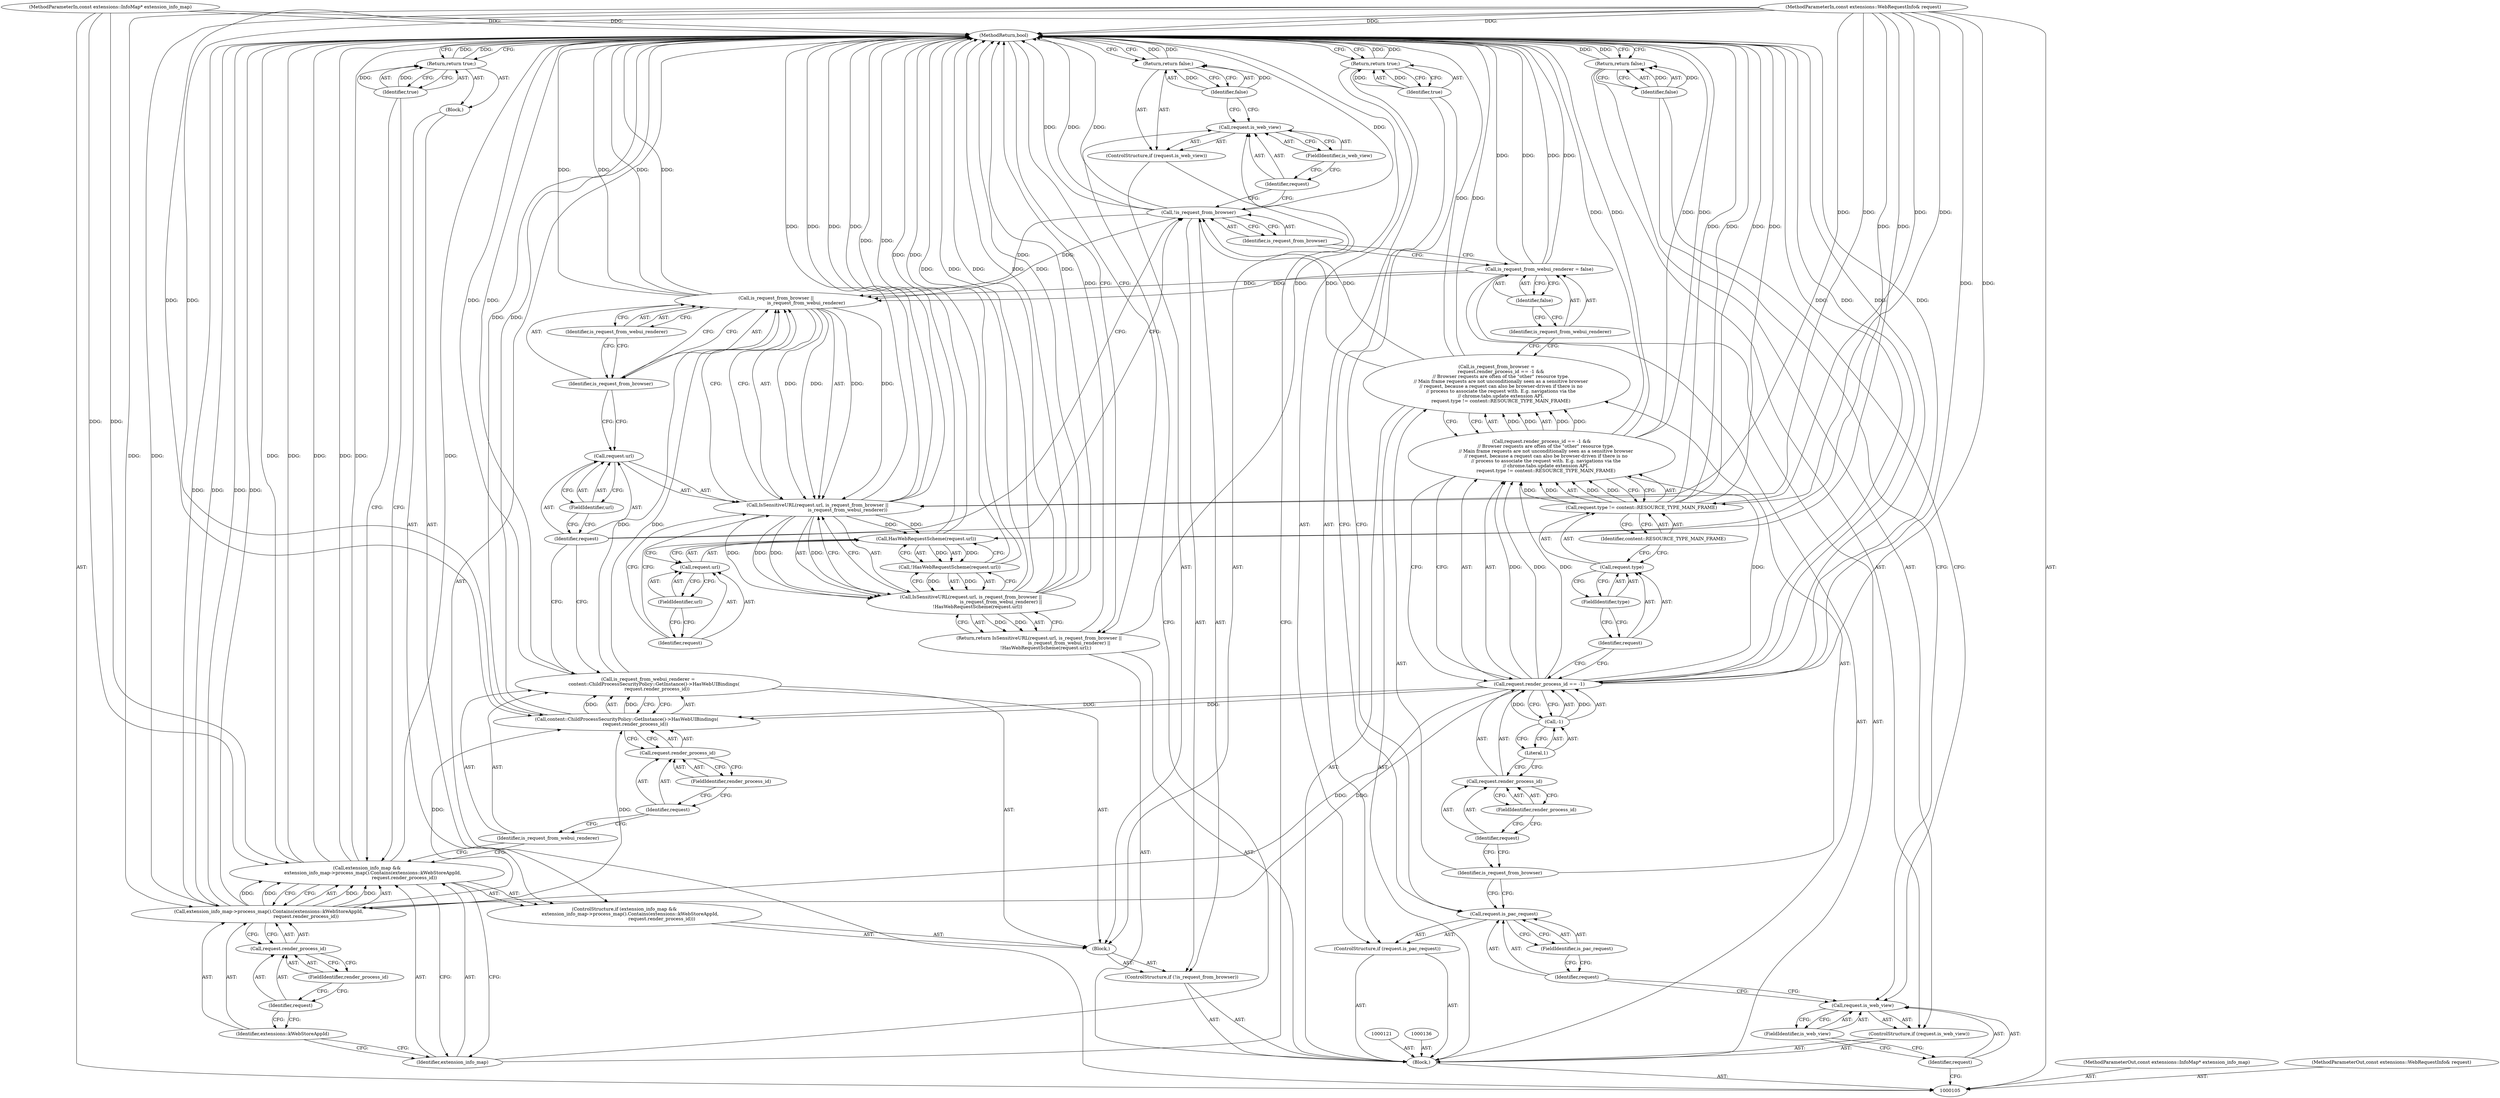 digraph "0_Chrome_2649de11c562aa96d336c06136a1a20c01711be0_2" {
"1000181" [label="(MethodReturn,bool)"];
"1000122" [label="(Call,is_request_from_browser =\n      request.render_process_id == -1 &&\n      // Browser requests are often of the \"other\" resource type.\n      // Main frame requests are not unconditionally seen as a sensitive browser\n      // request, because a request can also be browser-driven if there is no\n      // process to associate the request with. E.g. navigations via the\n      // chrome.tabs.update extension API.\n      request.type != content::RESOURCE_TYPE_MAIN_FRAME)"];
"1000123" [label="(Identifier,is_request_from_browser)"];
"1000128" [label="(FieldIdentifier,render_process_id)"];
"1000129" [label="(Call,-1)"];
"1000130" [label="(Literal,1)"];
"1000124" [label="(Call,request.render_process_id == -1 &&\n      // Browser requests are often of the \"other\" resource type.\n      // Main frame requests are not unconditionally seen as a sensitive browser\n      // request, because a request can also be browser-driven if there is no\n      // process to associate the request with. E.g. navigations via the\n      // chrome.tabs.update extension API.\n      request.type != content::RESOURCE_TYPE_MAIN_FRAME)"];
"1000125" [label="(Call,request.render_process_id == -1)"];
"1000126" [label="(Call,request.render_process_id)"];
"1000127" [label="(Identifier,request)"];
"1000134" [label="(FieldIdentifier,type)"];
"1000135" [label="(Identifier,content::RESOURCE_TYPE_MAIN_FRAME)"];
"1000131" [label="(Call,request.type != content::RESOURCE_TYPE_MAIN_FRAME)"];
"1000132" [label="(Call,request.type)"];
"1000133" [label="(Identifier,request)"];
"1000139" [label="(Identifier,false)"];
"1000137" [label="(Call,is_request_from_webui_renderer = false)"];
"1000138" [label="(Identifier,is_request_from_webui_renderer)"];
"1000140" [label="(ControlStructure,if (!is_request_from_browser))"];
"1000143" [label="(Block,)"];
"1000141" [label="(Call,!is_request_from_browser)"];
"1000142" [label="(Identifier,is_request_from_browser)"];
"1000106" [label="(MethodParameterIn,const extensions::InfoMap* extension_info_map)"];
"1000245" [label="(MethodParameterOut,const extensions::InfoMap* extension_info_map)"];
"1000147" [label="(FieldIdentifier,is_web_view)"];
"1000144" [label="(ControlStructure,if (request.is_web_view))"];
"1000145" [label="(Call,request.is_web_view)"];
"1000146" [label="(Identifier,request)"];
"1000149" [label="(Identifier,false)"];
"1000148" [label="(Return,return false;)"];
"1000150" [label="(ControlStructure,if (extension_info_map &&\n        extension_info_map->process_map().Contains(extensions::kWebStoreAppId,\n                                                   request.render_process_id)))"];
"1000151" [label="(Call,extension_info_map &&\n        extension_info_map->process_map().Contains(extensions::kWebStoreAppId,\n                                                   request.render_process_id))"];
"1000152" [label="(Identifier,extension_info_map)"];
"1000154" [label="(Identifier,extensions::kWebStoreAppId)"];
"1000153" [label="(Call,extension_info_map->process_map().Contains(extensions::kWebStoreAppId,\n                                                   request.render_process_id))"];
"1000155" [label="(Call,request.render_process_id)"];
"1000156" [label="(Identifier,request)"];
"1000157" [label="(FieldIdentifier,render_process_id)"];
"1000158" [label="(Block,)"];
"1000160" [label="(Identifier,true)"];
"1000159" [label="(Return,return true;)"];
"1000161" [label="(Call,is_request_from_webui_renderer =\n        content::ChildProcessSecurityPolicy::GetInstance()->HasWebUIBindings(\n            request.render_process_id))"];
"1000162" [label="(Identifier,is_request_from_webui_renderer)"];
"1000107" [label="(MethodParameterIn,const extensions::WebRequestInfo& request)"];
"1000246" [label="(MethodParameterOut,const extensions::WebRequestInfo& request)"];
"1000108" [label="(Block,)"];
"1000163" [label="(Call,content::ChildProcessSecurityPolicy::GetInstance()->HasWebUIBindings(\n            request.render_process_id))"];
"1000164" [label="(Call,request.render_process_id)"];
"1000165" [label="(Identifier,request)"];
"1000166" [label="(FieldIdentifier,render_process_id)"];
"1000167" [label="(Return,return IsSensitiveURL(request.url, is_request_from_browser ||\n                                         is_request_from_webui_renderer) ||\n         !HasWebRequestScheme(request.url);)"];
"1000170" [label="(Call,request.url)"];
"1000171" [label="(Identifier,request)"];
"1000172" [label="(FieldIdentifier,url)"];
"1000173" [label="(Call,is_request_from_browser ||\n                                         is_request_from_webui_renderer)"];
"1000174" [label="(Identifier,is_request_from_browser)"];
"1000168" [label="(Call,IsSensitiveURL(request.url, is_request_from_browser ||\n                                         is_request_from_webui_renderer) ||\n         !HasWebRequestScheme(request.url))"];
"1000169" [label="(Call,IsSensitiveURL(request.url, is_request_from_browser ||\n                                         is_request_from_webui_renderer))"];
"1000175" [label="(Identifier,is_request_from_webui_renderer)"];
"1000177" [label="(Call,HasWebRequestScheme(request.url))"];
"1000178" [label="(Call,request.url)"];
"1000179" [label="(Identifier,request)"];
"1000180" [label="(FieldIdentifier,url)"];
"1000176" [label="(Call,!HasWebRequestScheme(request.url))"];
"1000112" [label="(FieldIdentifier,is_web_view)"];
"1000109" [label="(ControlStructure,if (request.is_web_view))"];
"1000110" [label="(Call,request.is_web_view)"];
"1000111" [label="(Identifier,request)"];
"1000114" [label="(Identifier,false)"];
"1000113" [label="(Return,return false;)"];
"1000118" [label="(FieldIdentifier,is_pac_request)"];
"1000115" [label="(ControlStructure,if (request.is_pac_request))"];
"1000116" [label="(Call,request.is_pac_request)"];
"1000117" [label="(Identifier,request)"];
"1000120" [label="(Identifier,true)"];
"1000119" [label="(Return,return true;)"];
"1000181" -> "1000105"  [label="AST: "];
"1000181" -> "1000113"  [label="CFG: "];
"1000181" -> "1000119"  [label="CFG: "];
"1000181" -> "1000148"  [label="CFG: "];
"1000181" -> "1000159"  [label="CFG: "];
"1000181" -> "1000167"  [label="CFG: "];
"1000177" -> "1000181"  [label="DDG: "];
"1000141" -> "1000181"  [label="DDG: "];
"1000141" -> "1000181"  [label="DDG: "];
"1000124" -> "1000181"  [label="DDG: "];
"1000124" -> "1000181"  [label="DDG: "];
"1000168" -> "1000181"  [label="DDG: "];
"1000168" -> "1000181"  [label="DDG: "];
"1000168" -> "1000181"  [label="DDG: "];
"1000151" -> "1000181"  [label="DDG: "];
"1000151" -> "1000181"  [label="DDG: "];
"1000151" -> "1000181"  [label="DDG: "];
"1000153" -> "1000181"  [label="DDG: "];
"1000153" -> "1000181"  [label="DDG: "];
"1000137" -> "1000181"  [label="DDG: "];
"1000137" -> "1000181"  [label="DDG: "];
"1000161" -> "1000181"  [label="DDG: "];
"1000163" -> "1000181"  [label="DDG: "];
"1000125" -> "1000181"  [label="DDG: "];
"1000125" -> "1000181"  [label="DDG: "];
"1000107" -> "1000181"  [label="DDG: "];
"1000131" -> "1000181"  [label="DDG: "];
"1000131" -> "1000181"  [label="DDG: "];
"1000169" -> "1000181"  [label="DDG: "];
"1000169" -> "1000181"  [label="DDG: "];
"1000176" -> "1000181"  [label="DDG: "];
"1000173" -> "1000181"  [label="DDG: "];
"1000173" -> "1000181"  [label="DDG: "];
"1000106" -> "1000181"  [label="DDG: "];
"1000122" -> "1000181"  [label="DDG: "];
"1000119" -> "1000181"  [label="DDG: "];
"1000148" -> "1000181"  [label="DDG: "];
"1000159" -> "1000181"  [label="DDG: "];
"1000113" -> "1000181"  [label="DDG: "];
"1000167" -> "1000181"  [label="DDG: "];
"1000122" -> "1000108"  [label="AST: "];
"1000122" -> "1000124"  [label="CFG: "];
"1000123" -> "1000122"  [label="AST: "];
"1000124" -> "1000122"  [label="AST: "];
"1000138" -> "1000122"  [label="CFG: "];
"1000122" -> "1000181"  [label="DDG: "];
"1000124" -> "1000122"  [label="DDG: "];
"1000124" -> "1000122"  [label="DDG: "];
"1000122" -> "1000141"  [label="DDG: "];
"1000123" -> "1000122"  [label="AST: "];
"1000123" -> "1000116"  [label="CFG: "];
"1000127" -> "1000123"  [label="CFG: "];
"1000128" -> "1000126"  [label="AST: "];
"1000128" -> "1000127"  [label="CFG: "];
"1000126" -> "1000128"  [label="CFG: "];
"1000129" -> "1000125"  [label="AST: "];
"1000129" -> "1000130"  [label="CFG: "];
"1000130" -> "1000129"  [label="AST: "];
"1000125" -> "1000129"  [label="CFG: "];
"1000129" -> "1000125"  [label="DDG: "];
"1000130" -> "1000129"  [label="AST: "];
"1000130" -> "1000126"  [label="CFG: "];
"1000129" -> "1000130"  [label="CFG: "];
"1000124" -> "1000122"  [label="AST: "];
"1000124" -> "1000125"  [label="CFG: "];
"1000124" -> "1000131"  [label="CFG: "];
"1000125" -> "1000124"  [label="AST: "];
"1000131" -> "1000124"  [label="AST: "];
"1000122" -> "1000124"  [label="CFG: "];
"1000124" -> "1000181"  [label="DDG: "];
"1000124" -> "1000181"  [label="DDG: "];
"1000124" -> "1000122"  [label="DDG: "];
"1000124" -> "1000122"  [label="DDG: "];
"1000125" -> "1000124"  [label="DDG: "];
"1000125" -> "1000124"  [label="DDG: "];
"1000131" -> "1000124"  [label="DDG: "];
"1000131" -> "1000124"  [label="DDG: "];
"1000125" -> "1000124"  [label="AST: "];
"1000125" -> "1000129"  [label="CFG: "];
"1000126" -> "1000125"  [label="AST: "];
"1000129" -> "1000125"  [label="AST: "];
"1000133" -> "1000125"  [label="CFG: "];
"1000124" -> "1000125"  [label="CFG: "];
"1000125" -> "1000181"  [label="DDG: "];
"1000125" -> "1000181"  [label="DDG: "];
"1000125" -> "1000124"  [label="DDG: "];
"1000125" -> "1000124"  [label="DDG: "];
"1000107" -> "1000125"  [label="DDG: "];
"1000129" -> "1000125"  [label="DDG: "];
"1000125" -> "1000153"  [label="DDG: "];
"1000125" -> "1000163"  [label="DDG: "];
"1000126" -> "1000125"  [label="AST: "];
"1000126" -> "1000128"  [label="CFG: "];
"1000127" -> "1000126"  [label="AST: "];
"1000128" -> "1000126"  [label="AST: "];
"1000130" -> "1000126"  [label="CFG: "];
"1000127" -> "1000126"  [label="AST: "];
"1000127" -> "1000123"  [label="CFG: "];
"1000128" -> "1000127"  [label="CFG: "];
"1000134" -> "1000132"  [label="AST: "];
"1000134" -> "1000133"  [label="CFG: "];
"1000132" -> "1000134"  [label="CFG: "];
"1000135" -> "1000131"  [label="AST: "];
"1000135" -> "1000132"  [label="CFG: "];
"1000131" -> "1000135"  [label="CFG: "];
"1000131" -> "1000124"  [label="AST: "];
"1000131" -> "1000135"  [label="CFG: "];
"1000132" -> "1000131"  [label="AST: "];
"1000135" -> "1000131"  [label="AST: "];
"1000124" -> "1000131"  [label="CFG: "];
"1000131" -> "1000181"  [label="DDG: "];
"1000131" -> "1000181"  [label="DDG: "];
"1000131" -> "1000124"  [label="DDG: "];
"1000131" -> "1000124"  [label="DDG: "];
"1000107" -> "1000131"  [label="DDG: "];
"1000132" -> "1000131"  [label="AST: "];
"1000132" -> "1000134"  [label="CFG: "];
"1000133" -> "1000132"  [label="AST: "];
"1000134" -> "1000132"  [label="AST: "];
"1000135" -> "1000132"  [label="CFG: "];
"1000133" -> "1000132"  [label="AST: "];
"1000133" -> "1000125"  [label="CFG: "];
"1000134" -> "1000133"  [label="CFG: "];
"1000139" -> "1000137"  [label="AST: "];
"1000139" -> "1000138"  [label="CFG: "];
"1000137" -> "1000139"  [label="CFG: "];
"1000137" -> "1000108"  [label="AST: "];
"1000137" -> "1000139"  [label="CFG: "];
"1000138" -> "1000137"  [label="AST: "];
"1000139" -> "1000137"  [label="AST: "];
"1000142" -> "1000137"  [label="CFG: "];
"1000137" -> "1000181"  [label="DDG: "];
"1000137" -> "1000181"  [label="DDG: "];
"1000137" -> "1000173"  [label="DDG: "];
"1000138" -> "1000137"  [label="AST: "];
"1000138" -> "1000122"  [label="CFG: "];
"1000139" -> "1000138"  [label="CFG: "];
"1000140" -> "1000108"  [label="AST: "];
"1000141" -> "1000140"  [label="AST: "];
"1000143" -> "1000140"  [label="AST: "];
"1000143" -> "1000140"  [label="AST: "];
"1000144" -> "1000143"  [label="AST: "];
"1000150" -> "1000143"  [label="AST: "];
"1000161" -> "1000143"  [label="AST: "];
"1000141" -> "1000140"  [label="AST: "];
"1000141" -> "1000142"  [label="CFG: "];
"1000142" -> "1000141"  [label="AST: "];
"1000146" -> "1000141"  [label="CFG: "];
"1000171" -> "1000141"  [label="CFG: "];
"1000141" -> "1000181"  [label="DDG: "];
"1000141" -> "1000181"  [label="DDG: "];
"1000122" -> "1000141"  [label="DDG: "];
"1000141" -> "1000173"  [label="DDG: "];
"1000142" -> "1000141"  [label="AST: "];
"1000142" -> "1000137"  [label="CFG: "];
"1000141" -> "1000142"  [label="CFG: "];
"1000106" -> "1000105"  [label="AST: "];
"1000106" -> "1000181"  [label="DDG: "];
"1000106" -> "1000151"  [label="DDG: "];
"1000245" -> "1000105"  [label="AST: "];
"1000147" -> "1000145"  [label="AST: "];
"1000147" -> "1000146"  [label="CFG: "];
"1000145" -> "1000147"  [label="CFG: "];
"1000144" -> "1000143"  [label="AST: "];
"1000145" -> "1000144"  [label="AST: "];
"1000148" -> "1000144"  [label="AST: "];
"1000145" -> "1000144"  [label="AST: "];
"1000145" -> "1000147"  [label="CFG: "];
"1000146" -> "1000145"  [label="AST: "];
"1000147" -> "1000145"  [label="AST: "];
"1000149" -> "1000145"  [label="CFG: "];
"1000152" -> "1000145"  [label="CFG: "];
"1000146" -> "1000145"  [label="AST: "];
"1000146" -> "1000141"  [label="CFG: "];
"1000147" -> "1000146"  [label="CFG: "];
"1000149" -> "1000148"  [label="AST: "];
"1000149" -> "1000145"  [label="CFG: "];
"1000148" -> "1000149"  [label="CFG: "];
"1000149" -> "1000148"  [label="DDG: "];
"1000148" -> "1000144"  [label="AST: "];
"1000148" -> "1000149"  [label="CFG: "];
"1000149" -> "1000148"  [label="AST: "];
"1000181" -> "1000148"  [label="CFG: "];
"1000148" -> "1000181"  [label="DDG: "];
"1000149" -> "1000148"  [label="DDG: "];
"1000150" -> "1000143"  [label="AST: "];
"1000151" -> "1000150"  [label="AST: "];
"1000158" -> "1000150"  [label="AST: "];
"1000151" -> "1000150"  [label="AST: "];
"1000151" -> "1000152"  [label="CFG: "];
"1000151" -> "1000153"  [label="CFG: "];
"1000152" -> "1000151"  [label="AST: "];
"1000153" -> "1000151"  [label="AST: "];
"1000160" -> "1000151"  [label="CFG: "];
"1000162" -> "1000151"  [label="CFG: "];
"1000151" -> "1000181"  [label="DDG: "];
"1000151" -> "1000181"  [label="DDG: "];
"1000151" -> "1000181"  [label="DDG: "];
"1000106" -> "1000151"  [label="DDG: "];
"1000153" -> "1000151"  [label="DDG: "];
"1000153" -> "1000151"  [label="DDG: "];
"1000152" -> "1000151"  [label="AST: "];
"1000152" -> "1000145"  [label="CFG: "];
"1000154" -> "1000152"  [label="CFG: "];
"1000151" -> "1000152"  [label="CFG: "];
"1000154" -> "1000153"  [label="AST: "];
"1000154" -> "1000152"  [label="CFG: "];
"1000156" -> "1000154"  [label="CFG: "];
"1000153" -> "1000151"  [label="AST: "];
"1000153" -> "1000155"  [label="CFG: "];
"1000154" -> "1000153"  [label="AST: "];
"1000155" -> "1000153"  [label="AST: "];
"1000151" -> "1000153"  [label="CFG: "];
"1000153" -> "1000181"  [label="DDG: "];
"1000153" -> "1000181"  [label="DDG: "];
"1000153" -> "1000151"  [label="DDG: "];
"1000153" -> "1000151"  [label="DDG: "];
"1000125" -> "1000153"  [label="DDG: "];
"1000107" -> "1000153"  [label="DDG: "];
"1000153" -> "1000163"  [label="DDG: "];
"1000155" -> "1000153"  [label="AST: "];
"1000155" -> "1000157"  [label="CFG: "];
"1000156" -> "1000155"  [label="AST: "];
"1000157" -> "1000155"  [label="AST: "];
"1000153" -> "1000155"  [label="CFG: "];
"1000156" -> "1000155"  [label="AST: "];
"1000156" -> "1000154"  [label="CFG: "];
"1000157" -> "1000156"  [label="CFG: "];
"1000157" -> "1000155"  [label="AST: "];
"1000157" -> "1000156"  [label="CFG: "];
"1000155" -> "1000157"  [label="CFG: "];
"1000158" -> "1000150"  [label="AST: "];
"1000159" -> "1000158"  [label="AST: "];
"1000160" -> "1000159"  [label="AST: "];
"1000160" -> "1000151"  [label="CFG: "];
"1000159" -> "1000160"  [label="CFG: "];
"1000160" -> "1000159"  [label="DDG: "];
"1000159" -> "1000158"  [label="AST: "];
"1000159" -> "1000160"  [label="CFG: "];
"1000160" -> "1000159"  [label="AST: "];
"1000181" -> "1000159"  [label="CFG: "];
"1000159" -> "1000181"  [label="DDG: "];
"1000160" -> "1000159"  [label="DDG: "];
"1000161" -> "1000143"  [label="AST: "];
"1000161" -> "1000163"  [label="CFG: "];
"1000162" -> "1000161"  [label="AST: "];
"1000163" -> "1000161"  [label="AST: "];
"1000171" -> "1000161"  [label="CFG: "];
"1000161" -> "1000181"  [label="DDG: "];
"1000163" -> "1000161"  [label="DDG: "];
"1000161" -> "1000173"  [label="DDG: "];
"1000162" -> "1000161"  [label="AST: "];
"1000162" -> "1000151"  [label="CFG: "];
"1000165" -> "1000162"  [label="CFG: "];
"1000107" -> "1000105"  [label="AST: "];
"1000107" -> "1000181"  [label="DDG: "];
"1000107" -> "1000125"  [label="DDG: "];
"1000107" -> "1000131"  [label="DDG: "];
"1000107" -> "1000153"  [label="DDG: "];
"1000107" -> "1000163"  [label="DDG: "];
"1000107" -> "1000169"  [label="DDG: "];
"1000107" -> "1000177"  [label="DDG: "];
"1000246" -> "1000105"  [label="AST: "];
"1000108" -> "1000105"  [label="AST: "];
"1000109" -> "1000108"  [label="AST: "];
"1000115" -> "1000108"  [label="AST: "];
"1000121" -> "1000108"  [label="AST: "];
"1000122" -> "1000108"  [label="AST: "];
"1000136" -> "1000108"  [label="AST: "];
"1000137" -> "1000108"  [label="AST: "];
"1000140" -> "1000108"  [label="AST: "];
"1000167" -> "1000108"  [label="AST: "];
"1000163" -> "1000161"  [label="AST: "];
"1000163" -> "1000164"  [label="CFG: "];
"1000164" -> "1000163"  [label="AST: "];
"1000161" -> "1000163"  [label="CFG: "];
"1000163" -> "1000181"  [label="DDG: "];
"1000163" -> "1000161"  [label="DDG: "];
"1000125" -> "1000163"  [label="DDG: "];
"1000153" -> "1000163"  [label="DDG: "];
"1000107" -> "1000163"  [label="DDG: "];
"1000164" -> "1000163"  [label="AST: "];
"1000164" -> "1000166"  [label="CFG: "];
"1000165" -> "1000164"  [label="AST: "];
"1000166" -> "1000164"  [label="AST: "];
"1000163" -> "1000164"  [label="CFG: "];
"1000165" -> "1000164"  [label="AST: "];
"1000165" -> "1000162"  [label="CFG: "];
"1000166" -> "1000165"  [label="CFG: "];
"1000166" -> "1000164"  [label="AST: "];
"1000166" -> "1000165"  [label="CFG: "];
"1000164" -> "1000166"  [label="CFG: "];
"1000167" -> "1000108"  [label="AST: "];
"1000167" -> "1000168"  [label="CFG: "];
"1000168" -> "1000167"  [label="AST: "];
"1000181" -> "1000167"  [label="CFG: "];
"1000167" -> "1000181"  [label="DDG: "];
"1000168" -> "1000167"  [label="DDG: "];
"1000170" -> "1000169"  [label="AST: "];
"1000170" -> "1000172"  [label="CFG: "];
"1000171" -> "1000170"  [label="AST: "];
"1000172" -> "1000170"  [label="AST: "];
"1000174" -> "1000170"  [label="CFG: "];
"1000171" -> "1000170"  [label="AST: "];
"1000171" -> "1000161"  [label="CFG: "];
"1000171" -> "1000141"  [label="CFG: "];
"1000172" -> "1000171"  [label="CFG: "];
"1000172" -> "1000170"  [label="AST: "];
"1000172" -> "1000171"  [label="CFG: "];
"1000170" -> "1000172"  [label="CFG: "];
"1000173" -> "1000169"  [label="AST: "];
"1000173" -> "1000174"  [label="CFG: "];
"1000173" -> "1000175"  [label="CFG: "];
"1000174" -> "1000173"  [label="AST: "];
"1000175" -> "1000173"  [label="AST: "];
"1000169" -> "1000173"  [label="CFG: "];
"1000173" -> "1000181"  [label="DDG: "];
"1000173" -> "1000181"  [label="DDG: "];
"1000173" -> "1000169"  [label="DDG: "];
"1000173" -> "1000169"  [label="DDG: "];
"1000141" -> "1000173"  [label="DDG: "];
"1000137" -> "1000173"  [label="DDG: "];
"1000161" -> "1000173"  [label="DDG: "];
"1000174" -> "1000173"  [label="AST: "];
"1000174" -> "1000170"  [label="CFG: "];
"1000175" -> "1000174"  [label="CFG: "];
"1000173" -> "1000174"  [label="CFG: "];
"1000168" -> "1000167"  [label="AST: "];
"1000168" -> "1000169"  [label="CFG: "];
"1000168" -> "1000176"  [label="CFG: "];
"1000169" -> "1000168"  [label="AST: "];
"1000176" -> "1000168"  [label="AST: "];
"1000167" -> "1000168"  [label="CFG: "];
"1000168" -> "1000181"  [label="DDG: "];
"1000168" -> "1000181"  [label="DDG: "];
"1000168" -> "1000181"  [label="DDG: "];
"1000168" -> "1000167"  [label="DDG: "];
"1000169" -> "1000168"  [label="DDG: "];
"1000169" -> "1000168"  [label="DDG: "];
"1000176" -> "1000168"  [label="DDG: "];
"1000169" -> "1000168"  [label="AST: "];
"1000169" -> "1000173"  [label="CFG: "];
"1000170" -> "1000169"  [label="AST: "];
"1000173" -> "1000169"  [label="AST: "];
"1000179" -> "1000169"  [label="CFG: "];
"1000168" -> "1000169"  [label="CFG: "];
"1000169" -> "1000181"  [label="DDG: "];
"1000169" -> "1000181"  [label="DDG: "];
"1000169" -> "1000168"  [label="DDG: "];
"1000169" -> "1000168"  [label="DDG: "];
"1000107" -> "1000169"  [label="DDG: "];
"1000173" -> "1000169"  [label="DDG: "];
"1000173" -> "1000169"  [label="DDG: "];
"1000169" -> "1000177"  [label="DDG: "];
"1000175" -> "1000173"  [label="AST: "];
"1000175" -> "1000174"  [label="CFG: "];
"1000173" -> "1000175"  [label="CFG: "];
"1000177" -> "1000176"  [label="AST: "];
"1000177" -> "1000178"  [label="CFG: "];
"1000178" -> "1000177"  [label="AST: "];
"1000176" -> "1000177"  [label="CFG: "];
"1000177" -> "1000181"  [label="DDG: "];
"1000177" -> "1000176"  [label="DDG: "];
"1000169" -> "1000177"  [label="DDG: "];
"1000107" -> "1000177"  [label="DDG: "];
"1000178" -> "1000177"  [label="AST: "];
"1000178" -> "1000180"  [label="CFG: "];
"1000179" -> "1000178"  [label="AST: "];
"1000180" -> "1000178"  [label="AST: "];
"1000177" -> "1000178"  [label="CFG: "];
"1000179" -> "1000178"  [label="AST: "];
"1000179" -> "1000169"  [label="CFG: "];
"1000180" -> "1000179"  [label="CFG: "];
"1000180" -> "1000178"  [label="AST: "];
"1000180" -> "1000179"  [label="CFG: "];
"1000178" -> "1000180"  [label="CFG: "];
"1000176" -> "1000168"  [label="AST: "];
"1000176" -> "1000177"  [label="CFG: "];
"1000177" -> "1000176"  [label="AST: "];
"1000168" -> "1000176"  [label="CFG: "];
"1000176" -> "1000181"  [label="DDG: "];
"1000176" -> "1000168"  [label="DDG: "];
"1000177" -> "1000176"  [label="DDG: "];
"1000112" -> "1000110"  [label="AST: "];
"1000112" -> "1000111"  [label="CFG: "];
"1000110" -> "1000112"  [label="CFG: "];
"1000109" -> "1000108"  [label="AST: "];
"1000110" -> "1000109"  [label="AST: "];
"1000113" -> "1000109"  [label="AST: "];
"1000110" -> "1000109"  [label="AST: "];
"1000110" -> "1000112"  [label="CFG: "];
"1000111" -> "1000110"  [label="AST: "];
"1000112" -> "1000110"  [label="AST: "];
"1000114" -> "1000110"  [label="CFG: "];
"1000117" -> "1000110"  [label="CFG: "];
"1000111" -> "1000110"  [label="AST: "];
"1000111" -> "1000105"  [label="CFG: "];
"1000112" -> "1000111"  [label="CFG: "];
"1000114" -> "1000113"  [label="AST: "];
"1000114" -> "1000110"  [label="CFG: "];
"1000113" -> "1000114"  [label="CFG: "];
"1000114" -> "1000113"  [label="DDG: "];
"1000113" -> "1000109"  [label="AST: "];
"1000113" -> "1000114"  [label="CFG: "];
"1000114" -> "1000113"  [label="AST: "];
"1000181" -> "1000113"  [label="CFG: "];
"1000113" -> "1000181"  [label="DDG: "];
"1000114" -> "1000113"  [label="DDG: "];
"1000118" -> "1000116"  [label="AST: "];
"1000118" -> "1000117"  [label="CFG: "];
"1000116" -> "1000118"  [label="CFG: "];
"1000115" -> "1000108"  [label="AST: "];
"1000116" -> "1000115"  [label="AST: "];
"1000119" -> "1000115"  [label="AST: "];
"1000116" -> "1000115"  [label="AST: "];
"1000116" -> "1000118"  [label="CFG: "];
"1000117" -> "1000116"  [label="AST: "];
"1000118" -> "1000116"  [label="AST: "];
"1000120" -> "1000116"  [label="CFG: "];
"1000123" -> "1000116"  [label="CFG: "];
"1000117" -> "1000116"  [label="AST: "];
"1000117" -> "1000110"  [label="CFG: "];
"1000118" -> "1000117"  [label="CFG: "];
"1000120" -> "1000119"  [label="AST: "];
"1000120" -> "1000116"  [label="CFG: "];
"1000119" -> "1000120"  [label="CFG: "];
"1000120" -> "1000119"  [label="DDG: "];
"1000119" -> "1000115"  [label="AST: "];
"1000119" -> "1000120"  [label="CFG: "];
"1000120" -> "1000119"  [label="AST: "];
"1000181" -> "1000119"  [label="CFG: "];
"1000119" -> "1000181"  [label="DDG: "];
"1000120" -> "1000119"  [label="DDG: "];
}

